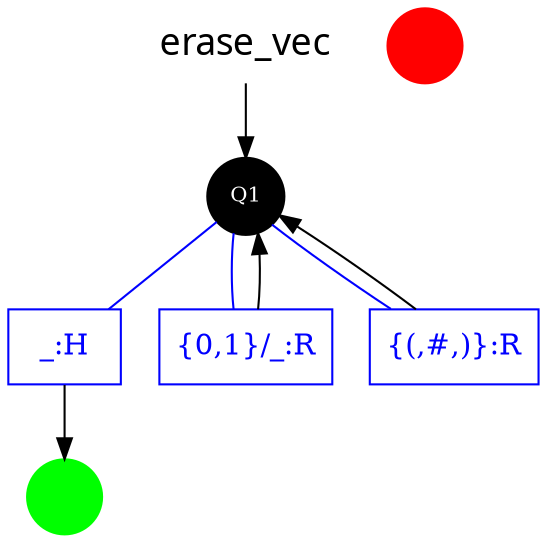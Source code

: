 digraph cfg{
  node [shape=plaintext]; // MACHINE NAME
  "erase_vec" [label="erase_vec",fontname=comic,fontsize=18]
  
 node [shape=circle, fontsize=10]; // STATES
  
 node [peripheries=1, style=filled, color=black, fontcolor=white]; // INITIAL STATES
  "Q1"
  
 node [peripheries=1, style=filled , color=green, fontcolor=green]; // ACCEPTING STATES
  "Q0" [label=""]
  
 node [peripheries=1, style=filled, color=red  , fontcolor=white]; // REJECTING STATES
  "Q-1" [label=""]
  
 node [peripheries=1, style=filled , color=gray, fontcolor=black ]; // OTHER CONTROL STATES
  
  
 node [shape=box, peripheries=1, style=solid, color=blue , fontcolor=blue, fontsize=14] // INSTRUCTION NODES
  "Q1__" [label="_:H"] ;
"Q1_{0,1}" [label="{0,1}/_:R"] ;
"Q1_{(,#,)}" [label="{(,#,)}:R"]
  // TRANSITIONS
  "erase_vec" -> "Q1"
  "Q1"->"Q1__"[label="",dir=none, color=blue] ;
"Q1"->"Q1_{0,1}"[label="",dir=none, color=blue] ;
"Q1"->"Q1_{(,#,)}"[label="",dir=none, color=blue]
  "Q1__"->"Q0"[label=""] ;
"Q1_{0,1}"->"Q1"[label=""] ;
"Q1_{(,#,)}"->"Q1"[label=""]
  }